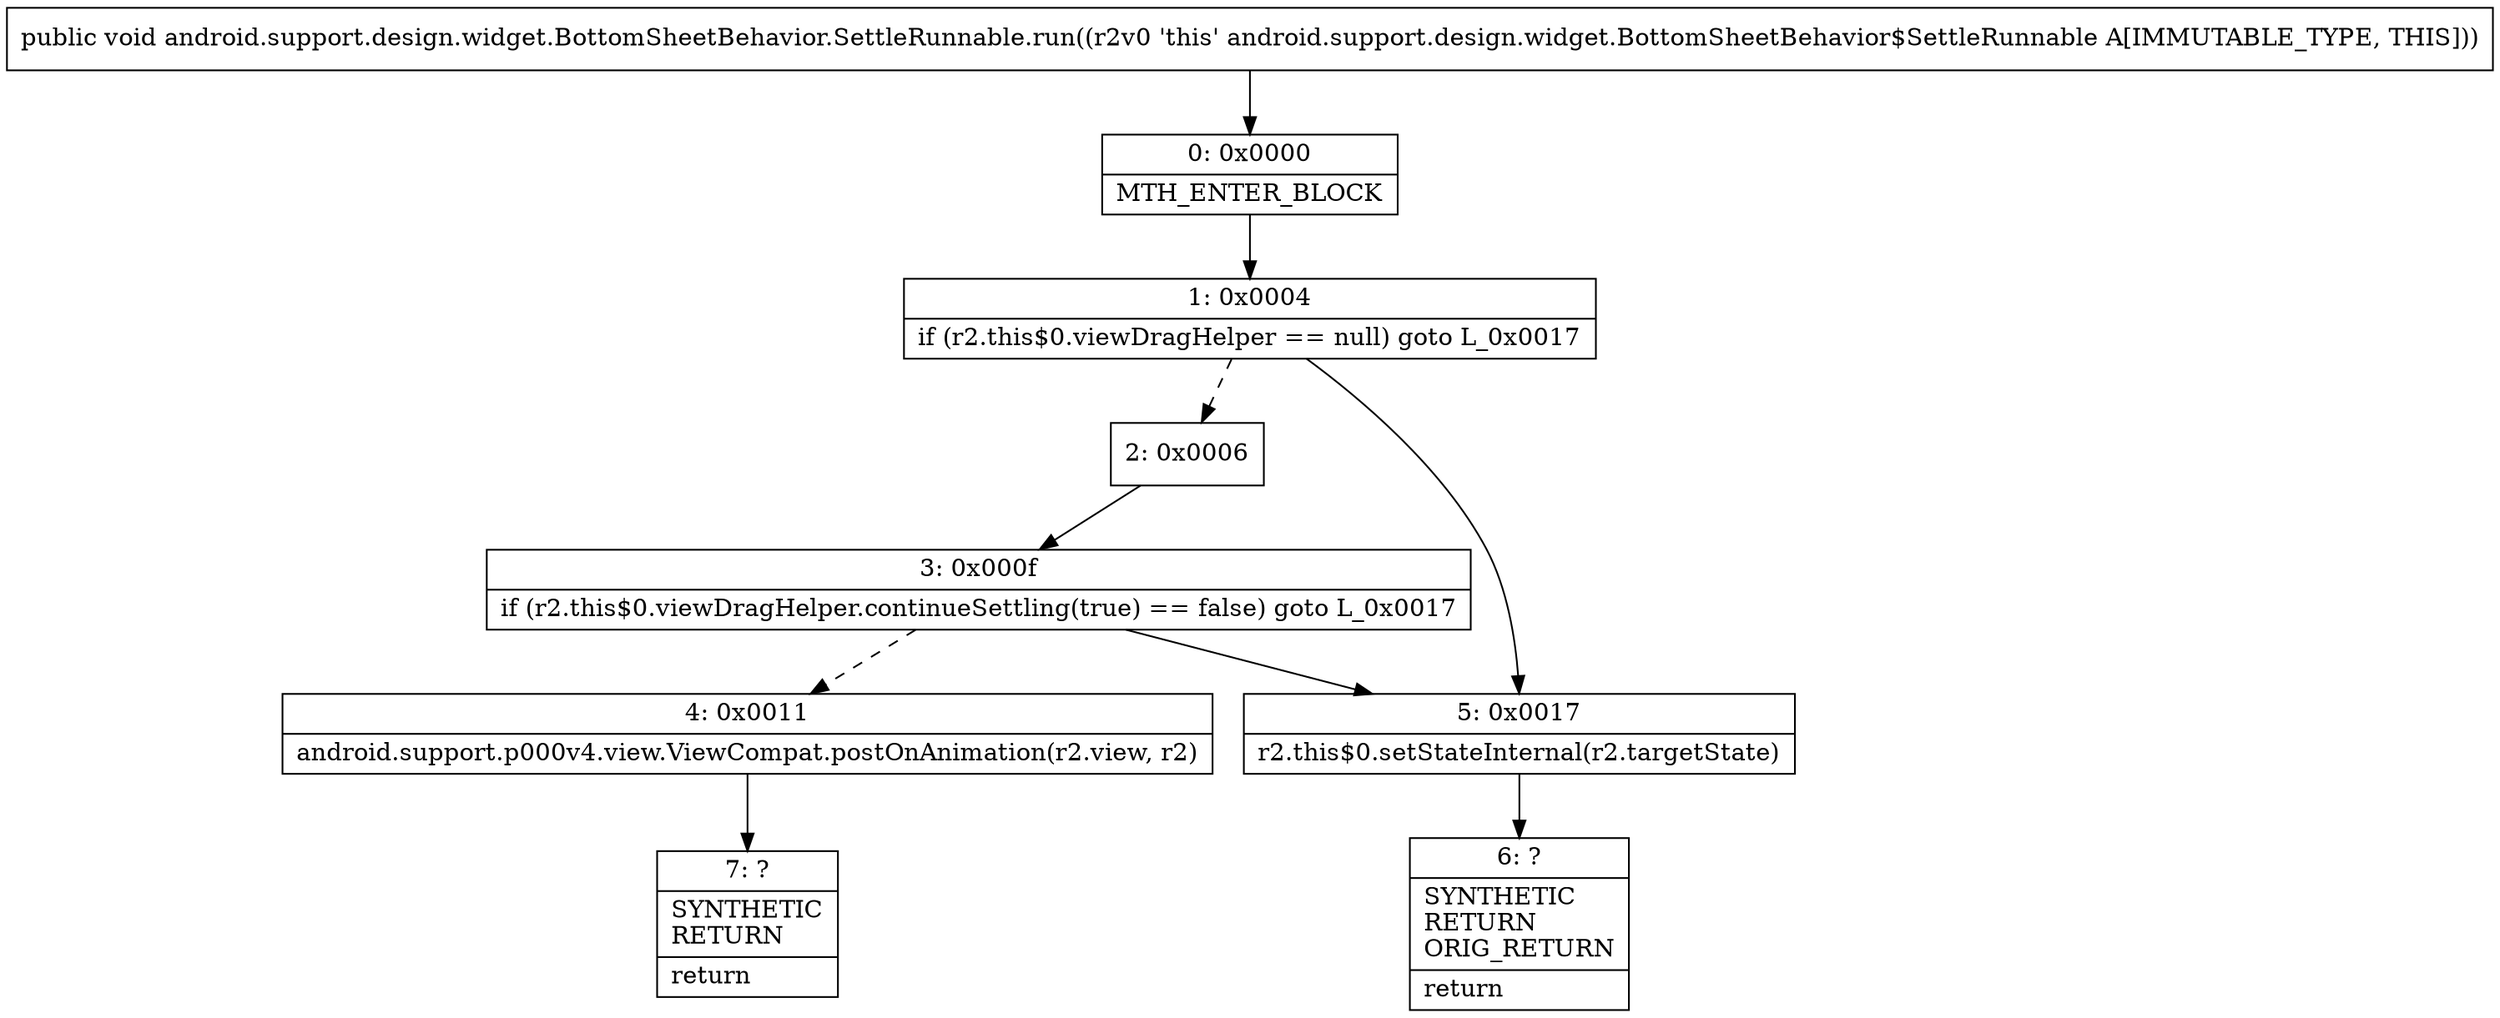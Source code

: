 digraph "CFG forandroid.support.design.widget.BottomSheetBehavior.SettleRunnable.run()V" {
Node_0 [shape=record,label="{0\:\ 0x0000|MTH_ENTER_BLOCK\l}"];
Node_1 [shape=record,label="{1\:\ 0x0004|if (r2.this$0.viewDragHelper == null) goto L_0x0017\l}"];
Node_2 [shape=record,label="{2\:\ 0x0006}"];
Node_3 [shape=record,label="{3\:\ 0x000f|if (r2.this$0.viewDragHelper.continueSettling(true) == false) goto L_0x0017\l}"];
Node_4 [shape=record,label="{4\:\ 0x0011|android.support.p000v4.view.ViewCompat.postOnAnimation(r2.view, r2)\l}"];
Node_5 [shape=record,label="{5\:\ 0x0017|r2.this$0.setStateInternal(r2.targetState)\l}"];
Node_6 [shape=record,label="{6\:\ ?|SYNTHETIC\lRETURN\lORIG_RETURN\l|return\l}"];
Node_7 [shape=record,label="{7\:\ ?|SYNTHETIC\lRETURN\l|return\l}"];
MethodNode[shape=record,label="{public void android.support.design.widget.BottomSheetBehavior.SettleRunnable.run((r2v0 'this' android.support.design.widget.BottomSheetBehavior$SettleRunnable A[IMMUTABLE_TYPE, THIS])) }"];
MethodNode -> Node_0;
Node_0 -> Node_1;
Node_1 -> Node_2[style=dashed];
Node_1 -> Node_5;
Node_2 -> Node_3;
Node_3 -> Node_4[style=dashed];
Node_3 -> Node_5;
Node_4 -> Node_7;
Node_5 -> Node_6;
}

